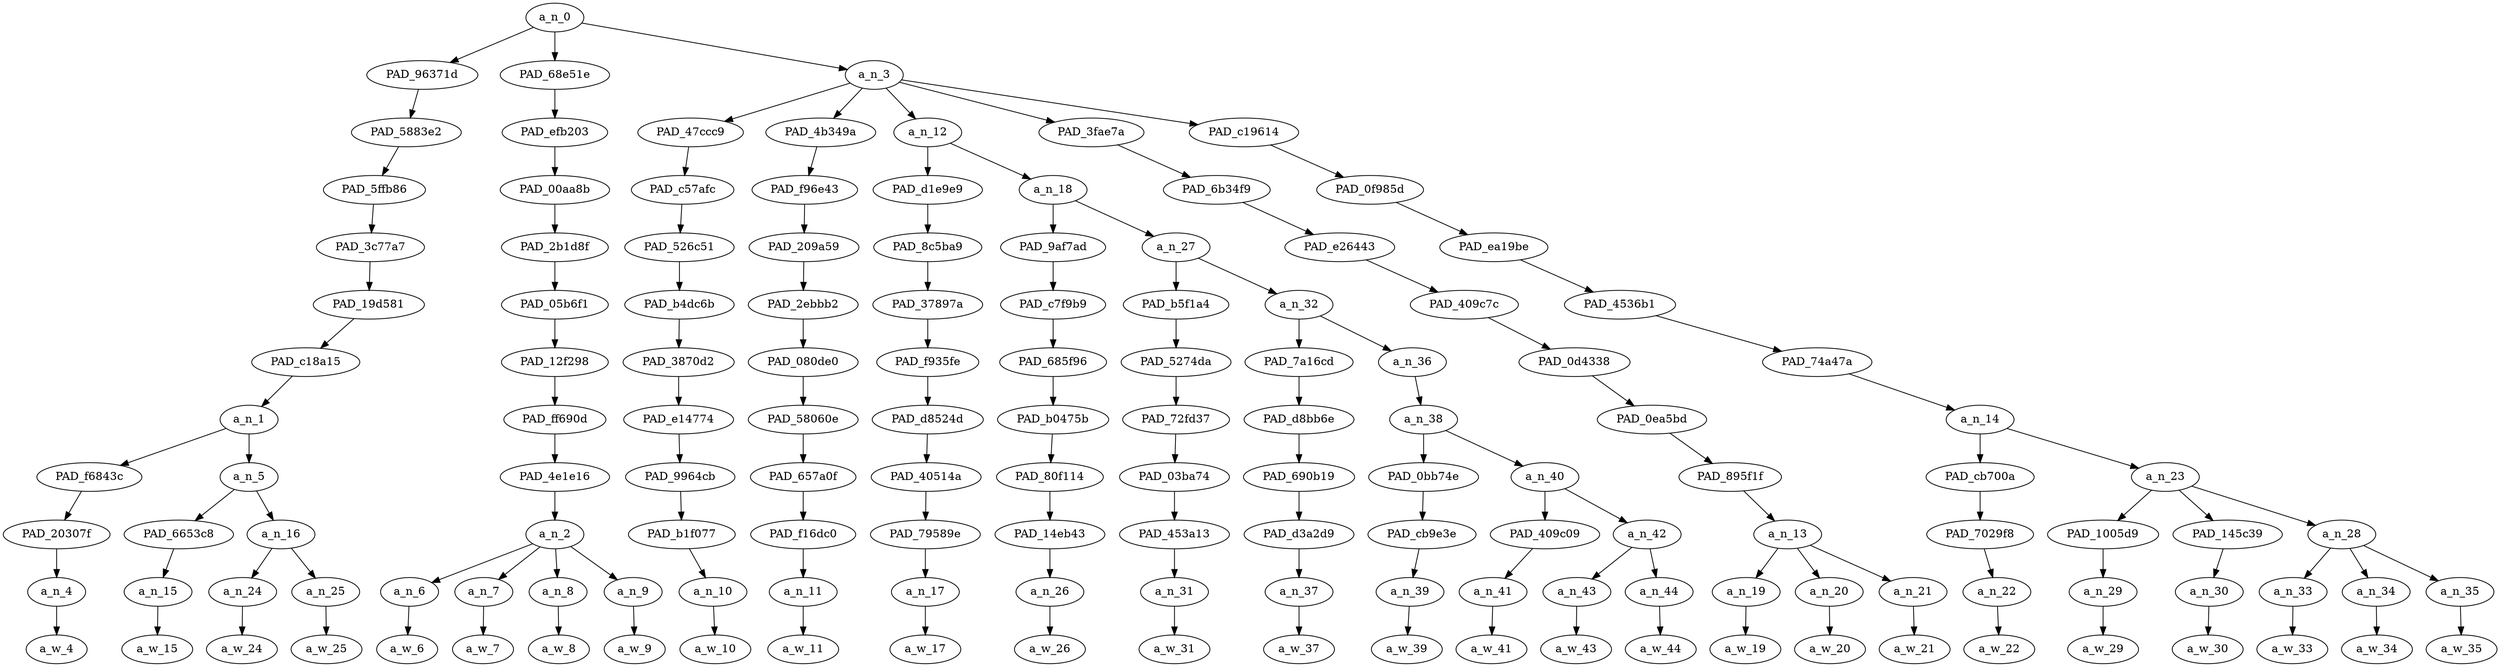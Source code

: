 strict digraph "" {
	a_n_0	[div_dir=1,
		index=0,
		level=11,
		pos="6.792534722222222,11!",
		text_span="[0, 1, 2, 3, 4, 5, 6, 7, 8, 9, 10, 11, 12, 13, 14, 15, 16, 17, 18, 19, 20, 21, 22, 23, 24, 25, 26]",
		value=1.00000001];
	PAD_96371d	[div_dir=-1,
		index=0,
		level=10,
		pos="0.875,10!",
		text_span="[0, 1, 2, 3]",
		value=0.09027911];
	a_n_0 -> PAD_96371d;
	PAD_68e51e	[div_dir=1,
		index=1,
		level=10,
		pos="5.5,10!",
		text_span="[4, 5, 6, 7]",
		value=0.09042670];
	a_n_0 -> PAD_68e51e;
	a_n_3	[div_dir=1,
		index=2,
		level=10,
		pos="14.002604166666668,10!",
		text_span="[8, 9, 10, 11, 12, 13, 14, 15, 16, 17, 18, 19, 20, 21, 22, 23, 24, 25, 26]",
		value=0.81926925];
	a_n_0 -> a_n_3;
	PAD_5883e2	[div_dir=-1,
		index=0,
		level=9,
		pos="0.875,9!",
		text_span="[0, 1, 2, 3]",
		value=0.09027911];
	PAD_96371d -> PAD_5883e2;
	PAD_5ffb86	[div_dir=-1,
		index=0,
		level=8,
		pos="0.875,8!",
		text_span="[0, 1, 2, 3]",
		value=0.09027911];
	PAD_5883e2 -> PAD_5ffb86;
	PAD_3c77a7	[div_dir=-1,
		index=0,
		level=7,
		pos="0.875,7!",
		text_span="[0, 1, 2, 3]",
		value=0.09027911];
	PAD_5ffb86 -> PAD_3c77a7;
	PAD_19d581	[div_dir=-1,
		index=0,
		level=6,
		pos="0.875,6!",
		text_span="[0, 1, 2, 3]",
		value=0.09027911];
	PAD_3c77a7 -> PAD_19d581;
	PAD_c18a15	[div_dir=-1,
		index=0,
		level=5,
		pos="0.875,5!",
		text_span="[0, 1, 2, 3]",
		value=0.09027911];
	PAD_19d581 -> PAD_c18a15;
	a_n_1	[div_dir=-1,
		index=0,
		level=4,
		pos="0.875,4!",
		text_span="[0, 1, 2, 3]",
		value=0.09027911];
	PAD_c18a15 -> a_n_1;
	PAD_f6843c	[div_dir=-1,
		index=0,
		level=3,
		pos="0.0,3!",
		text_span="[0]",
		value=0.02840226];
	a_n_1 -> PAD_f6843c;
	a_n_5	[div_dir=-1,
		index=1,
		level=3,
		pos="1.75,3!",
		text_span="[1, 2, 3]",
		value=0.06182979];
	a_n_1 -> a_n_5;
	PAD_20307f	[div_dir=-1,
		index=0,
		level=2,
		pos="0.0,2!",
		text_span="[0]",
		value=0.02840226];
	PAD_f6843c -> PAD_20307f;
	a_n_4	[div_dir=-1,
		index=0,
		level=1,
		pos="0.0,1!",
		text_span="[0]",
		value=0.02840226];
	PAD_20307f -> a_n_4;
	a_w_4	[div_dir=0,
		index=0,
		level=0,
		pos="0,0!",
		text_span="[0]",
		value="<user>"];
	a_n_4 -> a_w_4;
	PAD_6653c8	[div_dir=1,
		index=1,
		level=2,
		pos="1.0,2!",
		text_span="[1]",
		value=0.02175920];
	a_n_5 -> PAD_6653c8;
	a_n_16	[div_dir=-1,
		index=2,
		level=2,
		pos="2.5,2!",
		text_span="[2, 3]",
		value=0.04003040];
	a_n_5 -> a_n_16;
	a_n_15	[div_dir=1,
		index=1,
		level=1,
		pos="1.0,1!",
		text_span="[1]",
		value=0.02175920];
	PAD_6653c8 -> a_n_15;
	a_w_15	[div_dir=0,
		index=1,
		level=0,
		pos="1,0!",
		text_span="[1]",
		value=according];
	a_n_15 -> a_w_15;
	a_n_24	[div_dir=-1,
		index=2,
		level=1,
		pos="2.0,1!",
		text_span="[2]",
		value=0.01394511];
	a_n_16 -> a_n_24;
	a_n_25	[div_dir=-1,
		index=3,
		level=1,
		pos="3.0,1!",
		text_span="[3]",
		value=0.02599893];
	a_n_16 -> a_n_25;
	a_w_24	[div_dir=0,
		index=2,
		level=0,
		pos="2,0!",
		text_span="[2]",
		value=to];
	a_n_24 -> a_w_24;
	a_w_25	[div_dir=0,
		index=3,
		level=0,
		pos="3,0!",
		text_span="[3]",
		value=police];
	a_n_25 -> a_w_25;
	PAD_efb203	[div_dir=1,
		index=1,
		level=9,
		pos="5.5,9!",
		text_span="[4, 5, 6, 7]",
		value=0.09042670];
	PAD_68e51e -> PAD_efb203;
	PAD_00aa8b	[div_dir=1,
		index=1,
		level=8,
		pos="5.5,8!",
		text_span="[4, 5, 6, 7]",
		value=0.09042670];
	PAD_efb203 -> PAD_00aa8b;
	PAD_2b1d8f	[div_dir=1,
		index=1,
		level=7,
		pos="5.5,7!",
		text_span="[4, 5, 6, 7]",
		value=0.09042670];
	PAD_00aa8b -> PAD_2b1d8f;
	PAD_05b6f1	[div_dir=1,
		index=1,
		level=6,
		pos="5.5,6!",
		text_span="[4, 5, 6, 7]",
		value=0.09042670];
	PAD_2b1d8f -> PAD_05b6f1;
	PAD_12f298	[div_dir=1,
		index=1,
		level=5,
		pos="5.5,5!",
		text_span="[4, 5, 6, 7]",
		value=0.09042670];
	PAD_05b6f1 -> PAD_12f298;
	PAD_ff690d	[div_dir=1,
		index=1,
		level=4,
		pos="5.5,4!",
		text_span="[4, 5, 6, 7]",
		value=0.09042670];
	PAD_12f298 -> PAD_ff690d;
	PAD_4e1e16	[div_dir=1,
		index=2,
		level=3,
		pos="5.5,3!",
		text_span="[4, 5, 6, 7]",
		value=0.09042670];
	PAD_ff690d -> PAD_4e1e16;
	a_n_2	[div_dir=1,
		index=3,
		level=2,
		pos="5.5,2!",
		text_span="[4, 5, 6, 7]",
		value=0.09042670];
	PAD_4e1e16 -> a_n_2;
	a_n_6	[div_dir=-1,
		index=4,
		level=1,
		pos="4.0,1!",
		text_span="[4]",
		value=0.01685091];
	a_n_2 -> a_n_6;
	a_n_7	[div_dir=-1,
		index=5,
		level=1,
		pos="5.0,1!",
		text_span="[5]",
		value=0.02700903];
	a_n_2 -> a_n_7;
	a_n_8	[div_dir=1,
		index=6,
		level=1,
		pos="6.0,1!",
		text_span="[6]",
		value=0.02580068];
	a_n_2 -> a_n_8;
	a_n_9	[div_dir=1,
		index=7,
		level=1,
		pos="7.0,1!",
		text_span="[7]",
		value=0.02073374];
	a_n_2 -> a_n_9;
	a_w_6	[div_dir=0,
		index=4,
		level=0,
		pos="4,0!",
		text_span="[4]",
		value=the];
	a_n_6 -> a_w_6;
	a_w_7	[div_dir=0,
		index=5,
		level=0,
		pos="5,0!",
		text_span="[5]",
		value=suspect];
	a_n_7 -> a_w_7;
	a_w_8	[div_dir=0,
		index=6,
		level=0,
		pos="6,0!",
		text_span="[6]",
		value=sean];
	a_n_8 -> a_w_8;
	a_w_9	[div_dir=0,
		index=7,
		level=0,
		pos="7,0!",
		text_span="[7]",
		value=bell];
	a_n_9 -> a_w_9;
	PAD_47ccc9	[div_dir=-1,
		index=2,
		level=9,
		pos="8.0,9!",
		text_span="[8]",
		value=0.01688977];
	a_n_3 -> PAD_47ccc9;
	PAD_4b349a	[div_dir=-1,
		index=3,
		level=9,
		pos="9.0,9!",
		text_span="[9]",
		value=0.01419389];
	a_n_3 -> PAD_4b349a;
	a_n_12	[div_dir=1,
		index=4,
		level=9,
		pos="11.1796875,9!",
		text_span="[10, 11, 12, 13, 14, 15, 16, 17]",
		value=0.18954226];
	a_n_3 -> a_n_12;
	PAD_3fae7a	[div_dir=-1,
		index=5,
		level=9,
		pos="19.0,9!",
		text_span="[18, 19, 20]",
		value=0.07597302];
	a_n_3 -> PAD_3fae7a;
	PAD_c19614	[div_dir=1,
		index=6,
		level=9,
		pos="22.833333333333336,9!",
		text_span="[21, 22, 23, 24, 25, 26]",
		value=0.52263688];
	a_n_3 -> PAD_c19614;
	PAD_c57afc	[div_dir=-1,
		index=2,
		level=8,
		pos="8.0,8!",
		text_span="[8]",
		value=0.01688977];
	PAD_47ccc9 -> PAD_c57afc;
	PAD_526c51	[div_dir=-1,
		index=2,
		level=7,
		pos="8.0,7!",
		text_span="[8]",
		value=0.01688977];
	PAD_c57afc -> PAD_526c51;
	PAD_b4dc6b	[div_dir=-1,
		index=2,
		level=6,
		pos="8.0,6!",
		text_span="[8]",
		value=0.01688977];
	PAD_526c51 -> PAD_b4dc6b;
	PAD_3870d2	[div_dir=-1,
		index=2,
		level=5,
		pos="8.0,5!",
		text_span="[8]",
		value=0.01688977];
	PAD_b4dc6b -> PAD_3870d2;
	PAD_e14774	[div_dir=-1,
		index=2,
		level=4,
		pos="8.0,4!",
		text_span="[8]",
		value=0.01688977];
	PAD_3870d2 -> PAD_e14774;
	PAD_9964cb	[div_dir=-1,
		index=3,
		level=3,
		pos="8.0,3!",
		text_span="[8]",
		value=0.01688977];
	PAD_e14774 -> PAD_9964cb;
	PAD_b1f077	[div_dir=-1,
		index=4,
		level=2,
		pos="8.0,2!",
		text_span="[8]",
		value=0.01688977];
	PAD_9964cb -> PAD_b1f077;
	a_n_10	[div_dir=-1,
		index=8,
		level=1,
		pos="8.0,1!",
		text_span="[8]",
		value=0.01688977];
	PAD_b1f077 -> a_n_10;
	a_w_10	[div_dir=0,
		index=8,
		level=0,
		pos="8,0!",
		text_span="[8]",
		value=was];
	a_n_10 -> a_w_10;
	PAD_f96e43	[div_dir=-1,
		index=3,
		level=8,
		pos="9.0,8!",
		text_span="[9]",
		value=0.01419389];
	PAD_4b349a -> PAD_f96e43;
	PAD_209a59	[div_dir=-1,
		index=3,
		level=7,
		pos="9.0,7!",
		text_span="[9]",
		value=0.01419389];
	PAD_f96e43 -> PAD_209a59;
	PAD_2ebbb2	[div_dir=-1,
		index=3,
		level=6,
		pos="9.0,6!",
		text_span="[9]",
		value=0.01419389];
	PAD_209a59 -> PAD_2ebbb2;
	PAD_080de0	[div_dir=-1,
		index=3,
		level=5,
		pos="9.0,5!",
		text_span="[9]",
		value=0.01419389];
	PAD_2ebbb2 -> PAD_080de0;
	PAD_58060e	[div_dir=-1,
		index=3,
		level=4,
		pos="9.0,4!",
		text_span="[9]",
		value=0.01419389];
	PAD_080de0 -> PAD_58060e;
	PAD_657a0f	[div_dir=-1,
		index=4,
		level=3,
		pos="9.0,3!",
		text_span="[9]",
		value=0.01419389];
	PAD_58060e -> PAD_657a0f;
	PAD_f16dc0	[div_dir=-1,
		index=5,
		level=2,
		pos="9.0,2!",
		text_span="[9]",
		value=0.01419389];
	PAD_657a0f -> PAD_f16dc0;
	a_n_11	[div_dir=-1,
		index=9,
		level=1,
		pos="9.0,1!",
		text_span="[9]",
		value=0.01419389];
	PAD_f16dc0 -> a_n_11;
	a_w_11	[div_dir=0,
		index=9,
		level=0,
		pos="9,0!",
		text_span="[9]",
		value=also];
	a_n_11 -> a_w_11;
	PAD_d1e9e9	[div_dir=-1,
		index=4,
		level=8,
		pos="10.0,8!",
		text_span="[10]",
		value=0.01149111];
	a_n_12 -> PAD_d1e9e9;
	a_n_18	[div_dir=1,
		index=5,
		level=8,
		pos="12.359375,8!",
		text_span="[11, 12, 13, 14, 15, 16, 17]",
		value=0.17802038];
	a_n_12 -> a_n_18;
	PAD_8c5ba9	[div_dir=-1,
		index=4,
		level=7,
		pos="10.0,7!",
		text_span="[10]",
		value=0.01149111];
	PAD_d1e9e9 -> PAD_8c5ba9;
	PAD_37897a	[div_dir=-1,
		index=4,
		level=6,
		pos="10.0,6!",
		text_span="[10]",
		value=0.01149111];
	PAD_8c5ba9 -> PAD_37897a;
	PAD_f935fe	[div_dir=-1,
		index=4,
		level=5,
		pos="10.0,5!",
		text_span="[10]",
		value=0.01149111];
	PAD_37897a -> PAD_f935fe;
	PAD_d8524d	[div_dir=-1,
		index=4,
		level=4,
		pos="10.0,4!",
		text_span="[10]",
		value=0.01149111];
	PAD_f935fe -> PAD_d8524d;
	PAD_40514a	[div_dir=-1,
		index=5,
		level=3,
		pos="10.0,3!",
		text_span="[10]",
		value=0.01149111];
	PAD_d8524d -> PAD_40514a;
	PAD_79589e	[div_dir=-1,
		index=6,
		level=2,
		pos="10.0,2!",
		text_span="[10]",
		value=0.01149111];
	PAD_40514a -> PAD_79589e;
	a_n_17	[div_dir=-1,
		index=10,
		level=1,
		pos="10.0,1!",
		text_span="[10]",
		value=0.01149111];
	PAD_79589e -> a_n_17;
	a_w_17	[div_dir=0,
		index=10,
		level=0,
		pos="10,0!",
		text_span="[10]",
		value=in];
	a_n_17 -> a_w_17;
	PAD_9af7ad	[div_dir=-1,
		index=5,
		level=7,
		pos="11.0,7!",
		text_span="[11]",
		value=0.02211085];
	a_n_18 -> PAD_9af7ad;
	a_n_27	[div_dir=1,
		index=6,
		level=7,
		pos="13.71875,7!",
		text_span="[12, 13, 14, 15, 16, 17]",
		value=0.15586904];
	a_n_18 -> a_n_27;
	PAD_c7f9b9	[div_dir=-1,
		index=5,
		level=6,
		pos="11.0,6!",
		text_span="[11]",
		value=0.02211085];
	PAD_9af7ad -> PAD_c7f9b9;
	PAD_685f96	[div_dir=-1,
		index=5,
		level=5,
		pos="11.0,5!",
		text_span="[11]",
		value=0.02211085];
	PAD_c7f9b9 -> PAD_685f96;
	PAD_b0475b	[div_dir=-1,
		index=5,
		level=4,
		pos="11.0,4!",
		text_span="[11]",
		value=0.02211085];
	PAD_685f96 -> PAD_b0475b;
	PAD_80f114	[div_dir=-1,
		index=6,
		level=3,
		pos="11.0,3!",
		text_span="[11]",
		value=0.02211085];
	PAD_b0475b -> PAD_80f114;
	PAD_14eb43	[div_dir=-1,
		index=7,
		level=2,
		pos="11.0,2!",
		text_span="[11]",
		value=0.02211085];
	PAD_80f114 -> PAD_14eb43;
	a_n_26	[div_dir=-1,
		index=11,
		level=1,
		pos="11.0,1!",
		text_span="[11]",
		value=0.02211085];
	PAD_14eb43 -> a_n_26;
	a_w_26	[div_dir=0,
		index=11,
		level=0,
		pos="11,0!",
		text_span="[11]",
		value=violation];
	a_n_26 -> a_w_26;
	PAD_b5f1a4	[div_dir=-1,
		index=6,
		level=6,
		pos="12.0,6!",
		text_span="[12]",
		value=0.01301754];
	a_n_27 -> PAD_b5f1a4;
	a_n_32	[div_dir=1,
		index=7,
		level=6,
		pos="15.4375,6!",
		text_span="[13, 14, 15, 16, 17]",
		value=0.14279304];
	a_n_27 -> a_n_32;
	PAD_5274da	[div_dir=-1,
		index=6,
		level=5,
		pos="12.0,5!",
		text_span="[12]",
		value=0.01301754];
	PAD_b5f1a4 -> PAD_5274da;
	PAD_72fd37	[div_dir=-1,
		index=6,
		level=4,
		pos="12.0,4!",
		text_span="[12]",
		value=0.01301754];
	PAD_5274da -> PAD_72fd37;
	PAD_03ba74	[div_dir=-1,
		index=7,
		level=3,
		pos="12.0,3!",
		text_span="[12]",
		value=0.01301754];
	PAD_72fd37 -> PAD_03ba74;
	PAD_453a13	[div_dir=-1,
		index=8,
		level=2,
		pos="12.0,2!",
		text_span="[12]",
		value=0.01301754];
	PAD_03ba74 -> PAD_453a13;
	a_n_31	[div_dir=-1,
		index=12,
		level=1,
		pos="12.0,1!",
		text_span="[12]",
		value=0.01301754];
	PAD_453a13 -> a_n_31;
	a_w_31	[div_dir=0,
		index=12,
		level=0,
		pos="12,0!",
		text_span="[12]",
		value=of];
	a_n_31 -> a_w_31;
	PAD_7a16cd	[div_dir=-1,
		index=8,
		level=5,
		pos="17.0,5!",
		text_span="[17]",
		value=0.03208643];
	a_n_32 -> PAD_7a16cd;
	a_n_36	[div_dir=1,
		index=7,
		level=5,
		pos="13.875,5!",
		text_span="[13, 14, 15, 16]",
		value=0.11062109];
	a_n_32 -> a_n_36;
	PAD_d8bb6e	[div_dir=-1,
		index=8,
		level=4,
		pos="17.0,4!",
		text_span="[17]",
		value=0.03208643];
	PAD_7a16cd -> PAD_d8bb6e;
	PAD_690b19	[div_dir=-1,
		index=10,
		level=3,
		pos="17.0,3!",
		text_span="[17]",
		value=0.03208643];
	PAD_d8bb6e -> PAD_690b19;
	PAD_d3a2d9	[div_dir=-1,
		index=12,
		level=2,
		pos="17.0,2!",
		text_span="[17]",
		value=0.03208643];
	PAD_690b19 -> PAD_d3a2d9;
	a_n_37	[div_dir=-1,
		index=17,
		level=1,
		pos="17.0,1!",
		text_span="[17]",
		value=0.03208643];
	PAD_d3a2d9 -> a_n_37;
	a_w_37	[div_dir=0,
		index=17,
		level=0,
		pos="17,0!",
		text_span="[17]",
		value=yep];
	a_n_37 -> a_w_37;
	a_n_38	[div_dir=1,
		index=7,
		level=4,
		pos="13.875,4!",
		text_span="[13, 14, 15, 16]",
		value=0.11046104];
	a_n_36 -> a_n_38;
	PAD_0bb74e	[div_dir=1,
		index=8,
		level=3,
		pos="13.0,3!",
		text_span="[13]",
		value=0.02879113];
	a_n_38 -> PAD_0bb74e;
	a_n_40	[div_dir=1,
		index=9,
		level=3,
		pos="14.75,3!",
		text_span="[14, 15, 16]",
		value=0.08150985];
	a_n_38 -> a_n_40;
	PAD_cb9e3e	[div_dir=1,
		index=9,
		level=2,
		pos="13.0,2!",
		text_span="[13]",
		value=0.02879113];
	PAD_0bb74e -> PAD_cb9e3e;
	a_n_39	[div_dir=1,
		index=13,
		level=1,
		pos="13.0,1!",
		text_span="[13]",
		value=0.02879113];
	PAD_cb9e3e -> a_n_39;
	a_w_39	[div_dir=0,
		index=13,
		level=0,
		pos="13,0!",
		text_span="[13]",
		value=driving];
	a_n_39 -> a_w_39;
	PAD_409c09	[div_dir=1,
		index=10,
		level=2,
		pos="14.0,2!",
		text_span="[14]",
		value=0.01522713];
	a_n_40 -> PAD_409c09;
	a_n_42	[div_dir=1,
		index=11,
		level=2,
		pos="15.5,2!",
		text_span="[15, 16]",
		value=0.06615851];
	a_n_40 -> a_n_42;
	a_n_41	[div_dir=1,
		index=14,
		level=1,
		pos="14.0,1!",
		text_span="[14]",
		value=0.01522713];
	PAD_409c09 -> a_n_41;
	a_w_41	[div_dir=0,
		index=14,
		level=0,
		pos="14,0!",
		text_span="[14]",
		value=with];
	a_n_41 -> a_w_41;
	a_n_43	[div_dir=1,
		index=15,
		level=1,
		pos="15.0,1!",
		text_span="[15]",
		value=0.01785823];
	a_n_42 -> a_n_43;
	a_n_44	[div_dir=1,
		index=16,
		level=1,
		pos="16.0,1!",
		text_span="[16]",
		value=0.04818383];
	a_n_42 -> a_n_44;
	a_w_43	[div_dir=0,
		index=15,
		level=0,
		pos="15,0!",
		text_span="[15]",
		value=six];
	a_n_43 -> a_w_43;
	a_w_44	[div_dir=0,
		index=16,
		level=0,
		pos="16,0!",
		text_span="[16]",
		value=suspensions];
	a_n_44 -> a_w_44;
	PAD_6b34f9	[div_dir=-1,
		index=6,
		level=8,
		pos="19.0,8!",
		text_span="[18, 19, 20]",
		value=0.07597302];
	PAD_3fae7a -> PAD_6b34f9;
	PAD_e26443	[div_dir=-1,
		index=7,
		level=7,
		pos="19.0,7!",
		text_span="[18, 19, 20]",
		value=0.07597302];
	PAD_6b34f9 -> PAD_e26443;
	PAD_409c7c	[div_dir=-1,
		index=8,
		level=6,
		pos="19.0,6!",
		text_span="[18, 19, 20]",
		value=0.07597302];
	PAD_e26443 -> PAD_409c7c;
	PAD_0d4338	[div_dir=-1,
		index=9,
		level=5,
		pos="19.0,5!",
		text_span="[18, 19, 20]",
		value=0.07597302];
	PAD_409c7c -> PAD_0d4338;
	PAD_0ea5bd	[div_dir=-1,
		index=9,
		level=4,
		pos="19.0,4!",
		text_span="[18, 19, 20]",
		value=0.07597302];
	PAD_0d4338 -> PAD_0ea5bd;
	PAD_895f1f	[div_dir=-1,
		index=11,
		level=3,
		pos="19.0,3!",
		text_span="[18, 19, 20]",
		value=0.07597302];
	PAD_0ea5bd -> PAD_895f1f;
	a_n_13	[div_dir=-1,
		index=13,
		level=2,
		pos="19.0,2!",
		text_span="[18, 19, 20]",
		value=0.07597302];
	PAD_895f1f -> a_n_13;
	a_n_19	[div_dir=-1,
		index=18,
		level=1,
		pos="18.0,1!",
		text_span="[18]",
		value=0.01742557];
	a_n_13 -> a_n_19;
	a_n_20	[div_dir=-1,
		index=19,
		level=1,
		pos="19.0,1!",
		text_span="[19]",
		value=0.02131315];
	a_n_13 -> a_n_20;
	a_n_21	[div_dir=-1,
		index=20,
		level=1,
		pos="20.0,1!",
		text_span="[20]",
		value=0.03712775];
	a_n_13 -> a_n_21;
	a_w_19	[div_dir=0,
		index=18,
		level=0,
		pos="18,0!",
		text_span="[18]",
		value=just];
	a_n_19 -> a_w_19;
	a_w_20	[div_dir=0,
		index=19,
		level=0,
		pos="19,0!",
		text_span="[19]",
		value=another];
	a_n_20 -> a_w_20;
	a_w_21	[div_dir=0,
		index=20,
		level=0,
		pos="20,0!",
		text_span="[20]",
		value=day];
	a_n_21 -> a_w_21;
	PAD_0f985d	[div_dir=1,
		index=7,
		level=8,
		pos="22.833333333333336,8!",
		text_span="[21, 22, 23, 24, 25, 26]",
		value=0.52263688];
	PAD_c19614 -> PAD_0f985d;
	PAD_ea19be	[div_dir=1,
		index=8,
		level=7,
		pos="22.833333333333336,7!",
		text_span="[21, 22, 23, 24, 25, 26]",
		value=0.52263688];
	PAD_0f985d -> PAD_ea19be;
	PAD_4536b1	[div_dir=1,
		index=9,
		level=6,
		pos="22.833333333333336,6!",
		text_span="[21, 22, 23, 24, 25, 26]",
		value=0.52263688];
	PAD_ea19be -> PAD_4536b1;
	PAD_74a47a	[div_dir=1,
		index=10,
		level=5,
		pos="22.833333333333336,5!",
		text_span="[21, 22, 23, 24, 25, 26]",
		value=0.52263688];
	PAD_4536b1 -> PAD_74a47a;
	a_n_14	[div_dir=1,
		index=10,
		level=4,
		pos="22.833333333333336,4!",
		text_span="[21, 22, 23, 24, 25, 26]",
		value=0.52263688];
	PAD_74a47a -> a_n_14;
	PAD_cb700a	[div_dir=1,
		index=12,
		level=3,
		pos="21.0,3!",
		text_span="[21]",
		value=0.05267398];
	a_n_14 -> PAD_cb700a;
	a_n_23	[div_dir=1,
		index=13,
		level=3,
		pos="24.666666666666668,3!",
		text_span="[22, 23, 24, 25, 26]",
		value=0.46984024];
	a_n_14 -> a_n_23;
	PAD_7029f8	[div_dir=1,
		index=14,
		level=2,
		pos="21.0,2!",
		text_span="[21]",
		value=0.05267398];
	PAD_cb700a -> PAD_7029f8;
	a_n_22	[div_dir=1,
		index=21,
		level=1,
		pos="21.0,1!",
		text_span="[21]",
		value=0.05267398];
	PAD_7029f8 -> a_n_22;
	a_w_22	[div_dir=0,
		index=21,
		level=0,
		pos="21,0!",
		text_span="[21]",
		value=on];
	a_n_22 -> a_w_22;
	PAD_1005d9	[div_dir=1,
		index=16,
		level=2,
		pos="25.0,2!",
		text_span="[25]",
		value=0.05721293];
	a_n_23 -> PAD_1005d9;
	PAD_145c39	[div_dir=1,
		index=17,
		level=2,
		pos="26.0,2!",
		text_span="[26]",
		value=0.05393575];
	a_n_23 -> PAD_145c39;
	a_n_28	[div_dir=-1,
		index=15,
		level=2,
		pos="23.0,2!",
		text_span="[22, 23, 24]",
		value=0.35856209];
	a_n_23 -> a_n_28;
	a_n_29	[div_dir=1,
		index=25,
		level=1,
		pos="25.0,1!",
		text_span="[25]",
		value=0.05721293];
	PAD_1005d9 -> a_n_29;
	a_w_29	[div_dir=0,
		index=25,
		level=0,
		pos="25,0!",
		text_span="[25]",
		value=long];
	a_n_29 -> a_w_29;
	a_n_30	[div_dir=1,
		index=26,
		level=1,
		pos="26.0,1!",
		text_span="[26]",
		value=0.05393575];
	PAD_145c39 -> a_n_30;
	a_w_30	[div_dir=0,
		index=26,
		level=0,
		pos="26,0!",
		text_span="[26]",
		value=island];
	a_n_30 -> a_w_30;
	a_n_33	[div_dir=1,
		index=22,
		level=1,
		pos="22.0,1!",
		text_span="[22]",
		value=0.11192430];
	a_n_28 -> a_n_33;
	a_n_34	[div_dir=-1,
		index=23,
		level=1,
		pos="23.0,1!",
		text_span="[23]",
		value=0.17538571];
	a_n_28 -> a_n_34;
	a_n_35	[div_dir=1,
		index=24,
		level=1,
		pos="24.0,1!",
		text_span="[24]",
		value=0.07111145];
	a_n_28 -> a_n_35;
	a_w_33	[div_dir=0,
		index=22,
		level=0,
		pos="22,0!",
		text_span="[22]",
		value=white];
	a_n_33 -> a_w_33;
	a_w_34	[div_dir=0,
		index=23,
		level=0,
		pos="23,0!",
		text_span="[23]",
		value=trash];
	a_n_34 -> a_w_34;
	a_w_35	[div_dir=0,
		index=24,
		level=0,
		pos="24,0!",
		text_span="[24]",
		value=collapsing];
	a_n_35 -> a_w_35;
}
